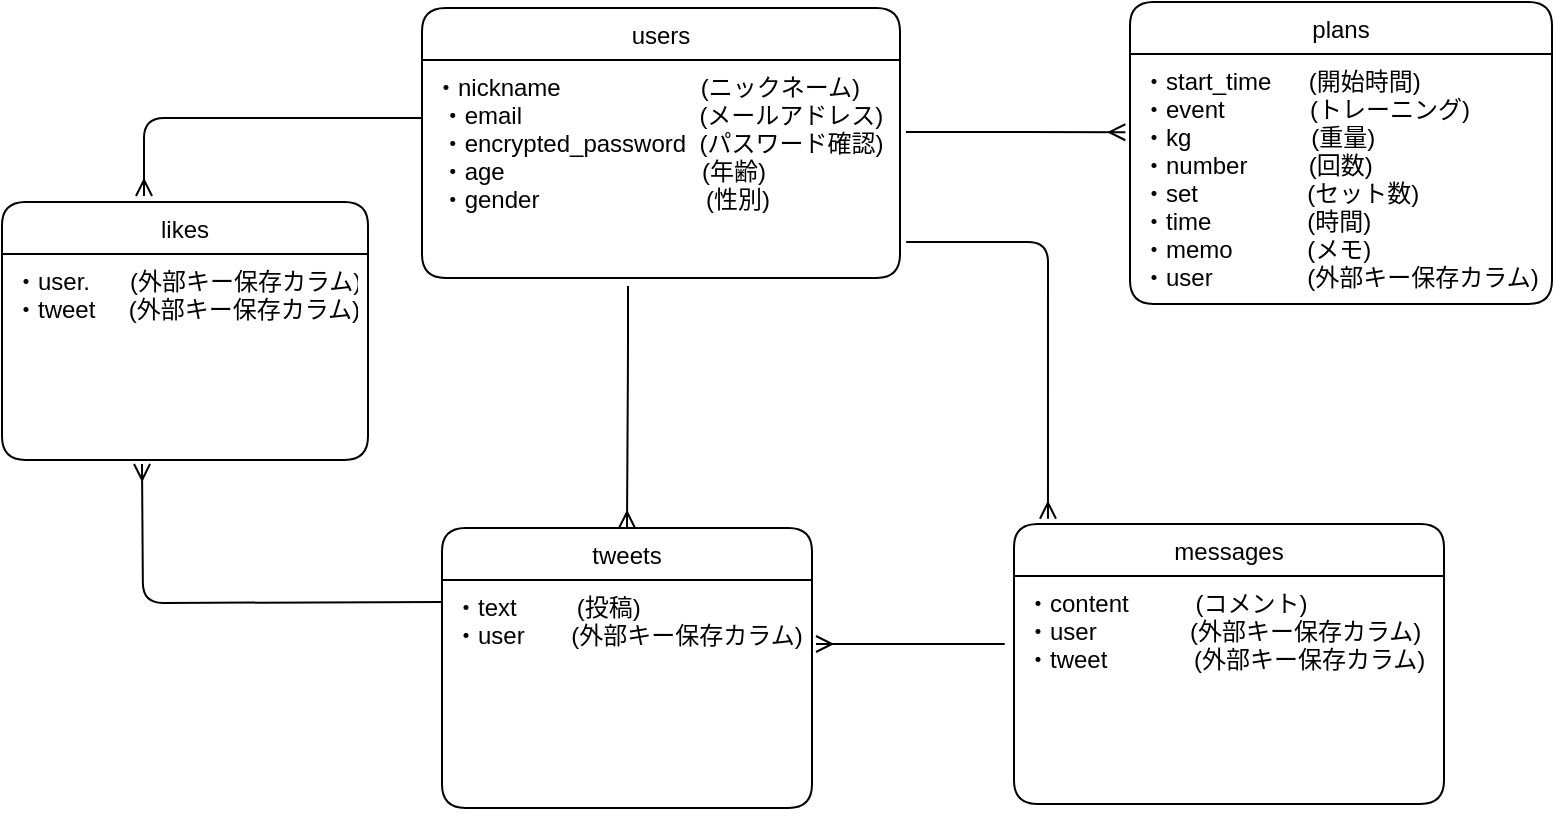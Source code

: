 <mxfile>
    <diagram id="hUgYI_j49PTDiPYuqYr9" name="ページ1">
        <mxGraphModel dx="894" dy="468" grid="0" gridSize="10" guides="1" tooltips="1" connect="1" arrows="1" fold="1" page="1" pageScale="1" pageWidth="827" pageHeight="1169" math="0" shadow="0">
            <root>
                <mxCell id="0"/>
                <mxCell id="2" parent="0"/>
                <mxCell id="4" value="users" style="swimlane;fontStyle=0;childLayout=stackLayout;horizontal=1;startSize=26;horizontalStack=0;resizeParent=1;resizeParentMax=0;resizeLast=0;collapsible=1;marginBottom=0;rounded=1;" parent="2" vertex="1">
                    <mxGeometry x="220" y="80" width="239" height="135" as="geometry"/>
                </mxCell>
                <mxCell id="7" value="・nickname                     (ニックネーム)    &#10; ・email          　             (メールアドレス)&#10; ・encrypted_password  (パスワード確認)&#10; ・age 　                         (年齢)&#10; ・gender                         (性別)" style="text;strokeColor=none;fillColor=none;align=left;verticalAlign=top;spacingLeft=4;spacingRight=4;overflow=hidden;rotatable=0;points=[[0,0.5],[1,0.5]];portConstraint=eastwest;rounded=1;" parent="4" vertex="1">
                    <mxGeometry y="26" width="239" height="109" as="geometry"/>
                </mxCell>
                <mxCell id="8" value="plans" style="swimlane;fontStyle=0;childLayout=stackLayout;horizontal=1;startSize=26;horizontalStack=0;resizeParent=1;resizeParentMax=0;resizeLast=0;collapsible=1;marginBottom=0;rounded=1;" parent="2" vertex="1">
                    <mxGeometry x="574" y="77" width="211" height="151" as="geometry">
                        <mxRectangle x="574" y="77" width="56" height="26" as="alternateBounds"/>
                    </mxGeometry>
                </mxCell>
                <mxCell id="11" value="・start_time　  (開始時間)&#10;・event 　 　　(トレーニング)&#10;・kg　　　　　(重量)&#10;・number 　 　(回数)&#10;・set 　　　 　(セット数)&#10;・time　　　　(時間)&#10;・memo　    　(メモ)&#10;・user　　       (外部キー保存カラム)" style="text;strokeColor=none;fillColor=none;align=left;verticalAlign=top;spacingLeft=4;spacingRight=4;overflow=hidden;rotatable=0;points=[[0,0.5],[1,0.5]];portConstraint=eastwest;rounded=1;" parent="8" vertex="1">
                    <mxGeometry y="26" width="211" height="125" as="geometry"/>
                </mxCell>
                <mxCell id="12" value="likes" style="swimlane;fontStyle=0;childLayout=stackLayout;horizontal=1;startSize=26;horizontalStack=0;resizeParent=1;resizeParentMax=0;resizeLast=0;collapsible=1;marginBottom=0;rounded=1;" parent="2" vertex="1">
                    <mxGeometry x="10" y="177" width="183" height="129" as="geometry"/>
                </mxCell>
                <mxCell id="15" value="・user.      (外部キー保存カラム)&#10;・tweet     (外部キー保存カラム)" style="text;strokeColor=none;fillColor=none;align=left;verticalAlign=top;spacingLeft=4;spacingRight=4;overflow=hidden;rotatable=0;points=[[0,0.5],[1,0.5]];portConstraint=eastwest;rounded=1;" parent="12" vertex="1">
                    <mxGeometry y="26" width="183" height="103" as="geometry"/>
                </mxCell>
                <mxCell id="16" value="tweets" style="swimlane;fontStyle=0;childLayout=stackLayout;horizontal=1;startSize=26;horizontalStack=0;resizeParent=1;resizeParentMax=0;resizeLast=0;collapsible=1;marginBottom=0;rounded=1;" parent="2" vertex="1">
                    <mxGeometry x="230" y="340" width="185" height="140" as="geometry"/>
                </mxCell>
                <mxCell id="19" value="・text         (投稿) &#10;・user       (外部キー保存カラム)" style="text;strokeColor=none;fillColor=none;align=left;verticalAlign=top;spacingLeft=4;spacingRight=4;overflow=hidden;rotatable=0;points=[[0,0.5],[1,0.5]];portConstraint=eastwest;rounded=1;" parent="16" vertex="1">
                    <mxGeometry y="26" width="185" height="114" as="geometry"/>
                </mxCell>
                <mxCell id="20" value="messages" style="swimlane;fontStyle=0;childLayout=stackLayout;horizontal=1;startSize=26;horizontalStack=0;resizeParent=1;resizeParentMax=0;resizeLast=0;collapsible=1;marginBottom=0;rounded=1;" parent="2" vertex="1">
                    <mxGeometry x="516" y="338" width="215" height="140" as="geometry"/>
                </mxCell>
                <mxCell id="23" value="・content          (コメント)&#10;・user              (外部キー保存カラム)&#10;・tweet             (外部キー保存カラム)" style="text;strokeColor=none;fillColor=none;align=left;verticalAlign=top;spacingLeft=4;spacingRight=4;overflow=hidden;rotatable=0;points=[[0,0.5],[1,0.5]];portConstraint=eastwest;rounded=1;" parent="20" vertex="1">
                    <mxGeometry y="26" width="215" height="114" as="geometry"/>
                </mxCell>
                <mxCell id="44" style="edgeStyle=orthogonalEdgeStyle;orthogonalLoop=1;jettySize=auto;html=1;endArrow=ERmany;endFill=0;entryX=-0.011;entryY=0.313;entryDx=0;entryDy=0;entryPerimeter=0;" parent="2" target="11" edge="1">
                    <mxGeometry relative="1" as="geometry">
                        <mxPoint x="462" y="142" as="sourcePoint"/>
                        <mxPoint x="458" y="145" as="targetPoint"/>
                        <Array as="points">
                            <mxPoint x="511" y="142"/>
                            <mxPoint x="511" y="142"/>
                        </Array>
                    </mxGeometry>
                </mxCell>
                <mxCell id="46" style="edgeStyle=orthogonalEdgeStyle;orthogonalLoop=1;jettySize=auto;html=1;exitX=0;exitY=0.5;exitDx=0;exitDy=0;endArrow=ERmany;endFill=0;" parent="2" edge="1">
                    <mxGeometry relative="1" as="geometry">
                        <mxPoint x="220" y="135" as="sourcePoint"/>
                        <mxPoint x="81" y="174" as="targetPoint"/>
                        <Array as="points">
                            <mxPoint x="81" y="135"/>
                        </Array>
                    </mxGeometry>
                </mxCell>
                <mxCell id="47" style="edgeStyle=orthogonalEdgeStyle;orthogonalLoop=1;jettySize=auto;html=1;exitX=0;exitY=0.5;exitDx=0;exitDy=0;endArrow=ERmany;endFill=0;" parent="2" edge="1">
                    <mxGeometry relative="1" as="geometry">
                        <mxPoint x="80" y="308" as="targetPoint"/>
                        <mxPoint x="230" y="377" as="sourcePoint"/>
                    </mxGeometry>
                </mxCell>
                <mxCell id="48" style="edgeStyle=orthogonalEdgeStyle;orthogonalLoop=1;jettySize=auto;html=1;entryX=0.079;entryY=-0.019;entryDx=0;entryDy=0;entryPerimeter=0;endArrow=ERmany;endFill=0;exitX=1.013;exitY=0.835;exitDx=0;exitDy=0;exitPerimeter=0;" parent="2" source="7" target="20" edge="1">
                    <mxGeometry relative="1" as="geometry"/>
                </mxCell>
                <mxCell id="49" style="edgeStyle=orthogonalEdgeStyle;orthogonalLoop=1;jettySize=auto;html=1;entryX=0.5;entryY=0;entryDx=0;entryDy=0;endArrow=ERmany;endFill=0;exitX=0.431;exitY=1.037;exitDx=0;exitDy=0;exitPerimeter=0;" parent="2" source="7" target="16" edge="1">
                    <mxGeometry relative="1" as="geometry">
                        <mxPoint x="300" y="253" as="sourcePoint"/>
                        <Array as="points">
                            <mxPoint x="323" y="253"/>
                        </Array>
                    </mxGeometry>
                </mxCell>
                <mxCell id="50" style="edgeStyle=orthogonalEdgeStyle;orthogonalLoop=1;jettySize=auto;html=1;exitX=0;exitY=0.5;exitDx=0;exitDy=0;endArrow=ERmany;endFill=0;" parent="2" edge="1">
                    <mxGeometry relative="1" as="geometry">
                        <mxPoint x="479" y="398" as="sourcePoint"/>
                        <mxPoint x="417" y="398" as="targetPoint"/>
                        <Array as="points">
                            <mxPoint x="516" y="398"/>
                            <mxPoint x="516" y="398"/>
                        </Array>
                    </mxGeometry>
                </mxCell>
            </root>
        </mxGraphModel>
    </diagram>
</mxfile>